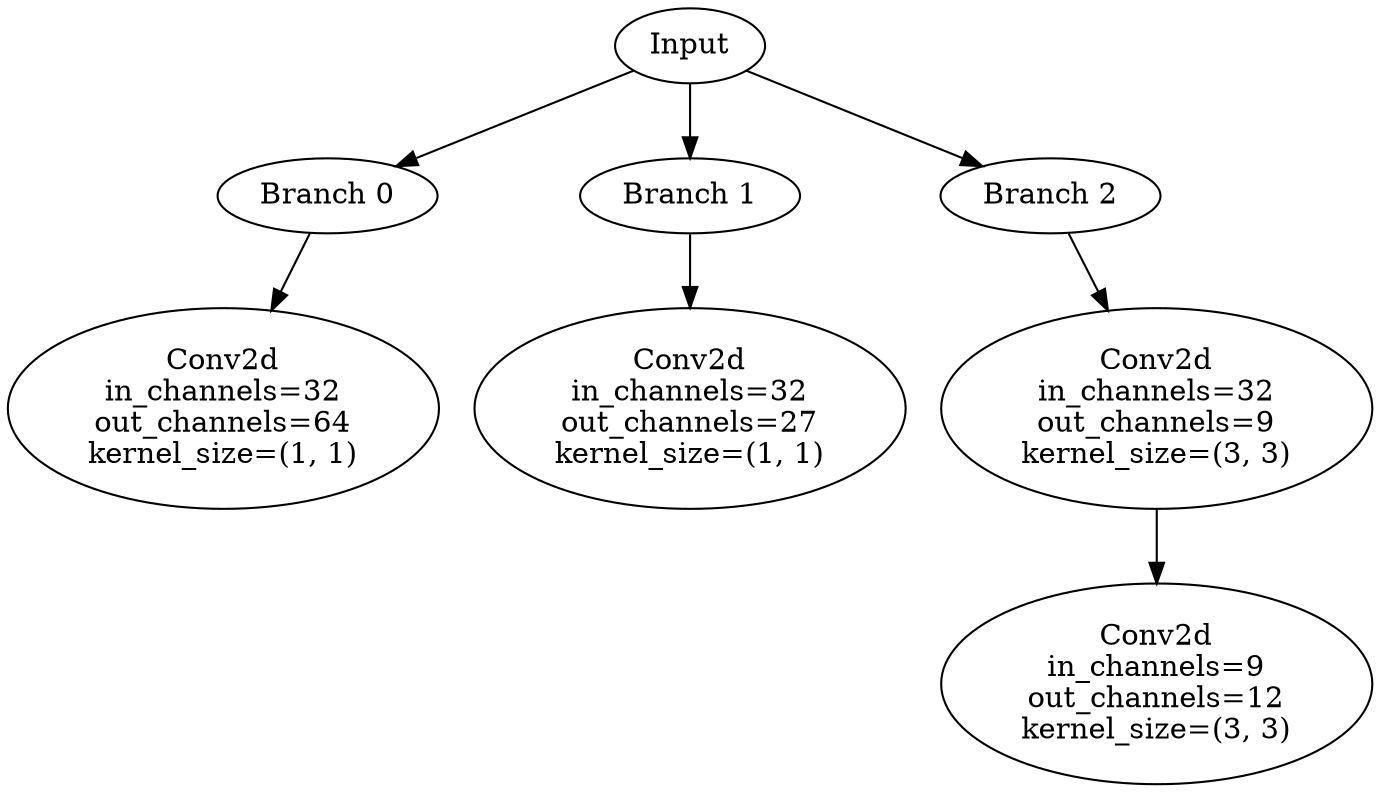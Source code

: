 // Inception Module - Coral 2
digraph {
	Input [label=Input]
	Branch_0 [label="Branch 0"]
	Input -> Branch_0
	Branch_0_Layer_0 [label="Conv2d
in_channels=32
out_channels=64
kernel_size=(1, 1)"]
	Branch_0 -> Branch_0_Layer_0
	Branch_1 [label="Branch 1"]
	Input -> Branch_1
	Branch_1_Layer_0 [label="Conv2d
in_channels=32
out_channels=27
kernel_size=(1, 1)"]
	Branch_1 -> Branch_1_Layer_0
	Branch_2 [label="Branch 2"]
	Input -> Branch_2
	Branch_2_Layer_0 [label="Conv2d
in_channels=32
out_channels=9
kernel_size=(3, 3)"]
	Branch_2 -> Branch_2_Layer_0
	Branch_2_Layer_1 [label="Conv2d
in_channels=9
out_channels=12
kernel_size=(3, 3)"]
	Branch_2_Layer_0 -> Branch_2_Layer_1
}
